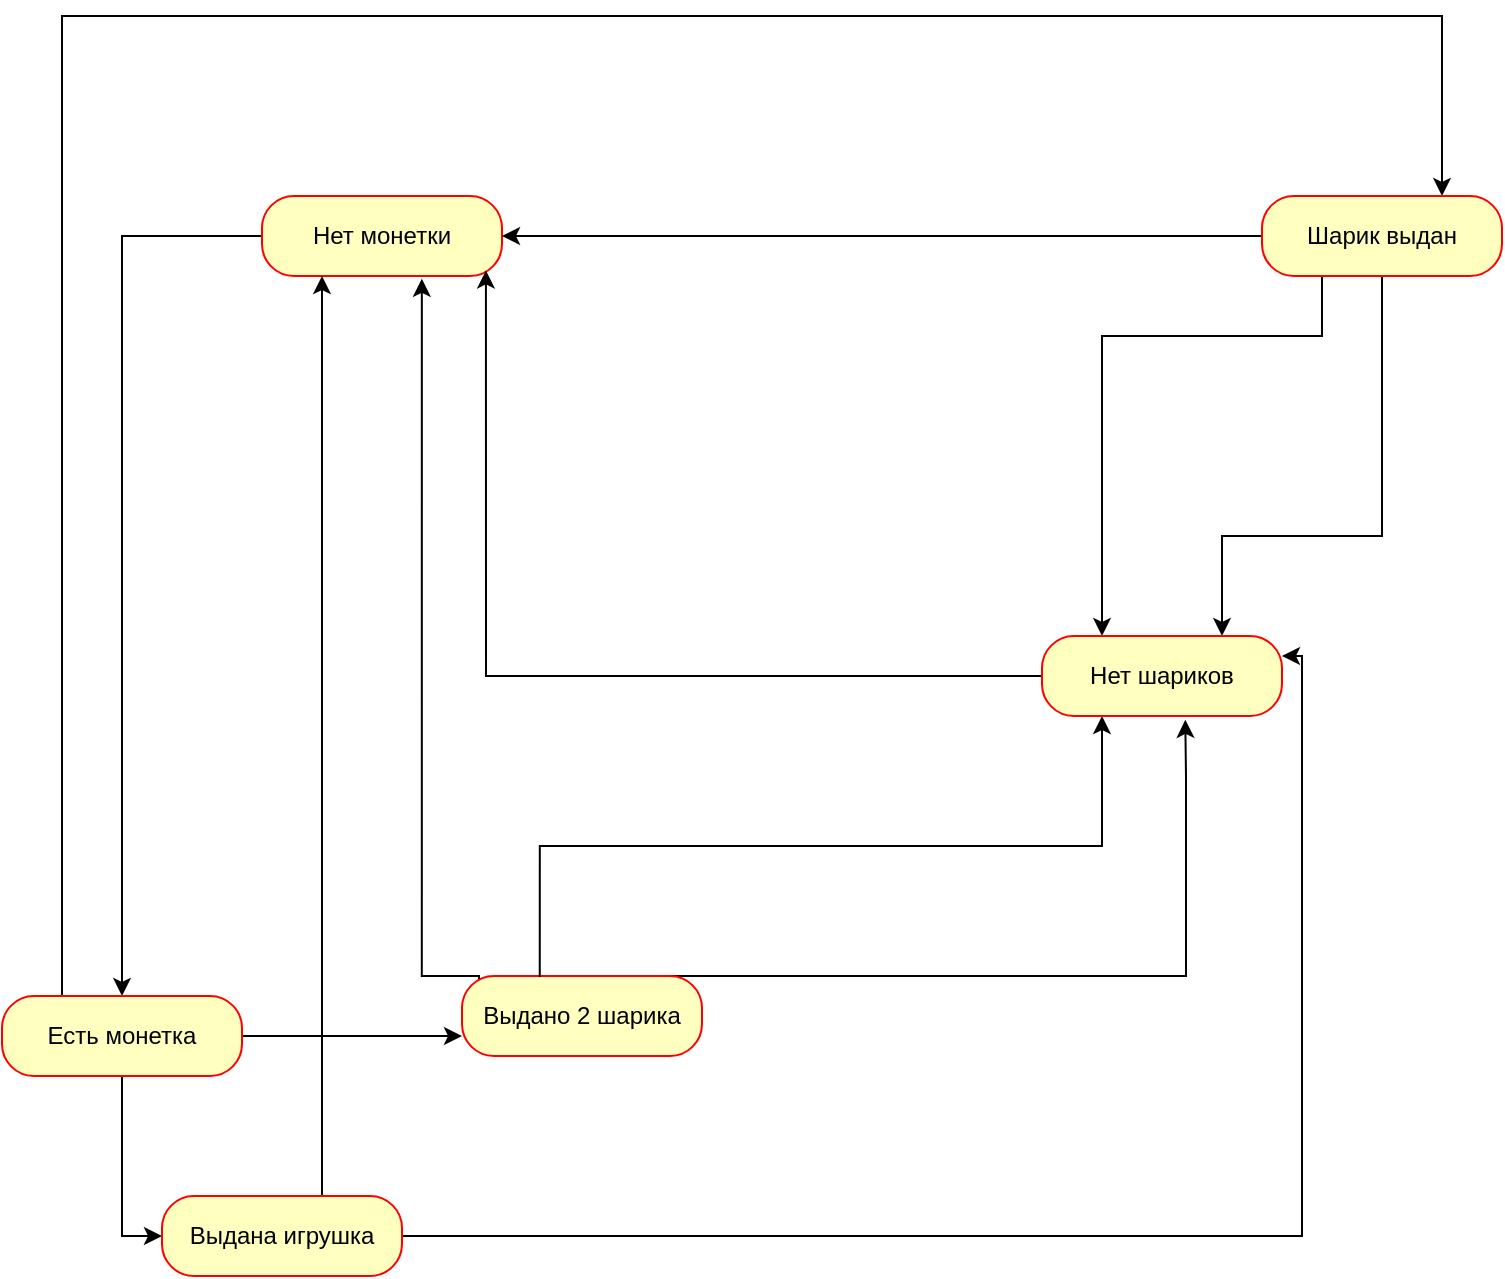 <mxfile version="22.1.4" type="github">
  <diagram name="Страница — 1" id="yMmEk63G5wUTri25HnyO">
    <mxGraphModel dx="956" dy="523" grid="1" gridSize="10" guides="1" tooltips="1" connect="1" arrows="1" fold="1" page="1" pageScale="1" pageWidth="827" pageHeight="1169" math="0" shadow="0">
      <root>
        <mxCell id="0" />
        <mxCell id="1" parent="0" />
        <mxCell id="ifQr551FSaZixNDqUTZm-19" style="edgeStyle=orthogonalEdgeStyle;rounded=0;orthogonalLoop=1;jettySize=auto;html=1;entryX=0.5;entryY=0;entryDx=0;entryDy=0;" edge="1" parent="1" source="ifQr551FSaZixNDqUTZm-10" target="ifQr551FSaZixNDqUTZm-11">
          <mxGeometry relative="1" as="geometry">
            <Array as="points">
              <mxPoint x="100" y="130" />
            </Array>
          </mxGeometry>
        </mxCell>
        <mxCell id="ifQr551FSaZixNDqUTZm-10" value="Нет монетки" style="rounded=1;whiteSpace=wrap;html=1;arcSize=40;fontColor=#000000;fillColor=#ffffc0;strokeColor=#ff0000;" vertex="1" parent="1">
          <mxGeometry x="170" y="110" width="120" height="40" as="geometry" />
        </mxCell>
        <mxCell id="ifQr551FSaZixNDqUTZm-16" style="edgeStyle=orthogonalEdgeStyle;rounded=0;orthogonalLoop=1;jettySize=auto;html=1;entryX=0;entryY=0.5;entryDx=0;entryDy=0;" edge="1" parent="1" source="ifQr551FSaZixNDqUTZm-11" target="ifQr551FSaZixNDqUTZm-14">
          <mxGeometry relative="1" as="geometry" />
        </mxCell>
        <mxCell id="ifQr551FSaZixNDqUTZm-17" style="edgeStyle=orthogonalEdgeStyle;rounded=0;orthogonalLoop=1;jettySize=auto;html=1;entryX=0;entryY=0.75;entryDx=0;entryDy=0;" edge="1" parent="1" source="ifQr551FSaZixNDqUTZm-11" target="ifQr551FSaZixNDqUTZm-15">
          <mxGeometry relative="1" as="geometry" />
        </mxCell>
        <mxCell id="ifQr551FSaZixNDqUTZm-18" style="edgeStyle=orthogonalEdgeStyle;rounded=0;orthogonalLoop=1;jettySize=auto;html=1;entryX=0.75;entryY=0;entryDx=0;entryDy=0;exitX=0.75;exitY=0;exitDx=0;exitDy=0;" edge="1" parent="1" source="ifQr551FSaZixNDqUTZm-11" target="ifQr551FSaZixNDqUTZm-13">
          <mxGeometry relative="1" as="geometry">
            <Array as="points">
              <mxPoint x="70" y="510" />
              <mxPoint x="70" y="20" />
              <mxPoint x="760" y="20" />
            </Array>
          </mxGeometry>
        </mxCell>
        <mxCell id="ifQr551FSaZixNDqUTZm-11" value="Есть монетка" style="rounded=1;whiteSpace=wrap;html=1;arcSize=40;fontColor=#000000;fillColor=#ffffc0;strokeColor=#ff0000;" vertex="1" parent="1">
          <mxGeometry x="40" y="510" width="120" height="40" as="geometry" />
        </mxCell>
        <mxCell id="ifQr551FSaZixNDqUTZm-23" style="edgeStyle=orthogonalEdgeStyle;rounded=0;orthogonalLoop=1;jettySize=auto;html=1;entryX=1;entryY=0.5;entryDx=0;entryDy=0;exitX=0;exitY=0.5;exitDx=0;exitDy=0;" edge="1" parent="1" source="ifQr551FSaZixNDqUTZm-13" target="ifQr551FSaZixNDqUTZm-10">
          <mxGeometry relative="1" as="geometry">
            <mxPoint x="360" y="200" as="targetPoint" />
            <Array as="points">
              <mxPoint x="340" y="130" />
              <mxPoint x="340" y="130" />
            </Array>
          </mxGeometry>
        </mxCell>
        <mxCell id="ifQr551FSaZixNDqUTZm-24" style="edgeStyle=orthogonalEdgeStyle;rounded=0;orthogonalLoop=1;jettySize=auto;html=1;entryX=0.75;entryY=0;entryDx=0;entryDy=0;" edge="1" parent="1" source="ifQr551FSaZixNDqUTZm-13" target="ifQr551FSaZixNDqUTZm-7">
          <mxGeometry relative="1" as="geometry">
            <Array as="points">
              <mxPoint x="730" y="280" />
              <mxPoint x="650" y="280" />
            </Array>
          </mxGeometry>
        </mxCell>
        <mxCell id="ifQr551FSaZixNDqUTZm-29" style="edgeStyle=orthogonalEdgeStyle;rounded=0;orthogonalLoop=1;jettySize=auto;html=1;entryX=0.25;entryY=0;entryDx=0;entryDy=0;exitX=0.25;exitY=1;exitDx=0;exitDy=0;" edge="1" parent="1" source="ifQr551FSaZixNDqUTZm-13" target="ifQr551FSaZixNDqUTZm-7">
          <mxGeometry relative="1" as="geometry">
            <Array as="points">
              <mxPoint x="700" y="180" />
              <mxPoint x="590" y="180" />
            </Array>
          </mxGeometry>
        </mxCell>
        <mxCell id="ifQr551FSaZixNDqUTZm-13" value="Шарик выдан" style="rounded=1;whiteSpace=wrap;html=1;arcSize=40;fontColor=#000000;fillColor=#ffffc0;strokeColor=#ff0000;" vertex="1" parent="1">
          <mxGeometry x="670" y="110" width="120" height="40" as="geometry" />
        </mxCell>
        <mxCell id="ifQr551FSaZixNDqUTZm-27" style="edgeStyle=orthogonalEdgeStyle;rounded=0;orthogonalLoop=1;jettySize=auto;html=1;entryX=0.25;entryY=1;entryDx=0;entryDy=0;" edge="1" parent="1" source="ifQr551FSaZixNDqUTZm-14" target="ifQr551FSaZixNDqUTZm-10">
          <mxGeometry relative="1" as="geometry">
            <Array as="points">
              <mxPoint x="200" y="650" />
              <mxPoint x="200" y="650" />
            </Array>
          </mxGeometry>
        </mxCell>
        <mxCell id="ifQr551FSaZixNDqUTZm-28" style="edgeStyle=orthogonalEdgeStyle;rounded=0;orthogonalLoop=1;jettySize=auto;html=1;entryX=1;entryY=0.25;entryDx=0;entryDy=0;exitX=1;exitY=0.5;exitDx=0;exitDy=0;" edge="1" parent="1" source="ifQr551FSaZixNDqUTZm-14" target="ifQr551FSaZixNDqUTZm-7">
          <mxGeometry relative="1" as="geometry">
            <Array as="points">
              <mxPoint x="690" y="630" />
              <mxPoint x="690" y="340" />
            </Array>
          </mxGeometry>
        </mxCell>
        <mxCell id="ifQr551FSaZixNDqUTZm-14" value="Выдана игрушка" style="rounded=1;whiteSpace=wrap;html=1;arcSize=40;fontColor=#000000;fillColor=#ffffc0;strokeColor=#ff0000;" vertex="1" parent="1">
          <mxGeometry x="120" y="610" width="120" height="40" as="geometry" />
        </mxCell>
        <mxCell id="ifQr551FSaZixNDqUTZm-25" style="edgeStyle=orthogonalEdgeStyle;rounded=0;orthogonalLoop=1;jettySize=auto;html=1;entryX=0.666;entryY=1.035;entryDx=0;entryDy=0;entryPerimeter=0;exitX=0.071;exitY=0.118;exitDx=0;exitDy=0;exitPerimeter=0;" edge="1" parent="1" source="ifQr551FSaZixNDqUTZm-15" target="ifQr551FSaZixNDqUTZm-10">
          <mxGeometry relative="1" as="geometry">
            <Array as="points">
              <mxPoint x="278" y="500" />
              <mxPoint x="250" y="500" />
            </Array>
          </mxGeometry>
        </mxCell>
        <mxCell id="ifQr551FSaZixNDqUTZm-26" style="edgeStyle=orthogonalEdgeStyle;rounded=0;orthogonalLoop=1;jettySize=auto;html=1;entryX=0.933;entryY=0.931;entryDx=0;entryDy=0;entryPerimeter=0;" edge="1" parent="1" source="ifQr551FSaZixNDqUTZm-7" target="ifQr551FSaZixNDqUTZm-10">
          <mxGeometry relative="1" as="geometry" />
        </mxCell>
        <mxCell id="ifQr551FSaZixNDqUTZm-30" style="edgeStyle=orthogonalEdgeStyle;rounded=0;orthogonalLoop=1;jettySize=auto;html=1;entryX=0.597;entryY=1.048;entryDx=0;entryDy=0;exitX=0.75;exitY=0;exitDx=0;exitDy=0;entryPerimeter=0;" edge="1" parent="1" source="ifQr551FSaZixNDqUTZm-15" target="ifQr551FSaZixNDqUTZm-7">
          <mxGeometry relative="1" as="geometry">
            <Array as="points">
              <mxPoint x="632" y="500" />
              <mxPoint x="632" y="400" />
              <mxPoint x="632" y="400" />
            </Array>
          </mxGeometry>
        </mxCell>
        <mxCell id="ifQr551FSaZixNDqUTZm-15" value="Выдано 2 шарика" style="rounded=1;whiteSpace=wrap;html=1;arcSize=40;fontColor=#000000;fillColor=#ffffc0;strokeColor=#ff0000;" vertex="1" parent="1">
          <mxGeometry x="270" y="500" width="120" height="40" as="geometry" />
        </mxCell>
        <mxCell id="ifQr551FSaZixNDqUTZm-31" value="" style="edgeStyle=orthogonalEdgeStyle;rounded=0;orthogonalLoop=1;jettySize=auto;html=1;entryX=0.25;entryY=1;entryDx=0;entryDy=0;exitX=0.324;exitY=0.014;exitDx=0;exitDy=0;exitPerimeter=0;" edge="1" parent="1" source="ifQr551FSaZixNDqUTZm-15" target="ifQr551FSaZixNDqUTZm-7">
          <mxGeometry relative="1" as="geometry">
            <mxPoint x="300" y="410" as="sourcePoint" />
            <mxPoint x="190" y="210" as="targetPoint" />
          </mxGeometry>
        </mxCell>
        <mxCell id="ifQr551FSaZixNDqUTZm-7" value="Нет шариков" style="rounded=1;whiteSpace=wrap;html=1;arcSize=40;fontColor=#000000;fillColor=#ffffc0;strokeColor=#ff0000;" vertex="1" parent="1">
          <mxGeometry x="560" y="330" width="120" height="40" as="geometry" />
        </mxCell>
      </root>
    </mxGraphModel>
  </diagram>
</mxfile>
